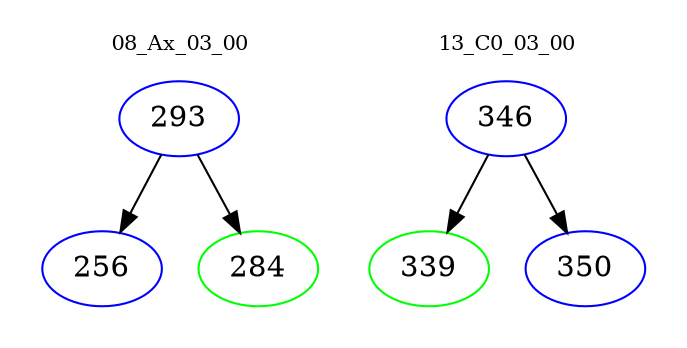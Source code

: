digraph{
subgraph cluster_0 {
color = white
label = "08_Ax_03_00";
fontsize=10;
T0_293 [label="293", color="blue"]
T0_293 -> T0_256 [color="black"]
T0_256 [label="256", color="blue"]
T0_293 -> T0_284 [color="black"]
T0_284 [label="284", color="green"]
}
subgraph cluster_1 {
color = white
label = "13_C0_03_00";
fontsize=10;
T1_346 [label="346", color="blue"]
T1_346 -> T1_339 [color="black"]
T1_339 [label="339", color="green"]
T1_346 -> T1_350 [color="black"]
T1_350 [label="350", color="blue"]
}
}
